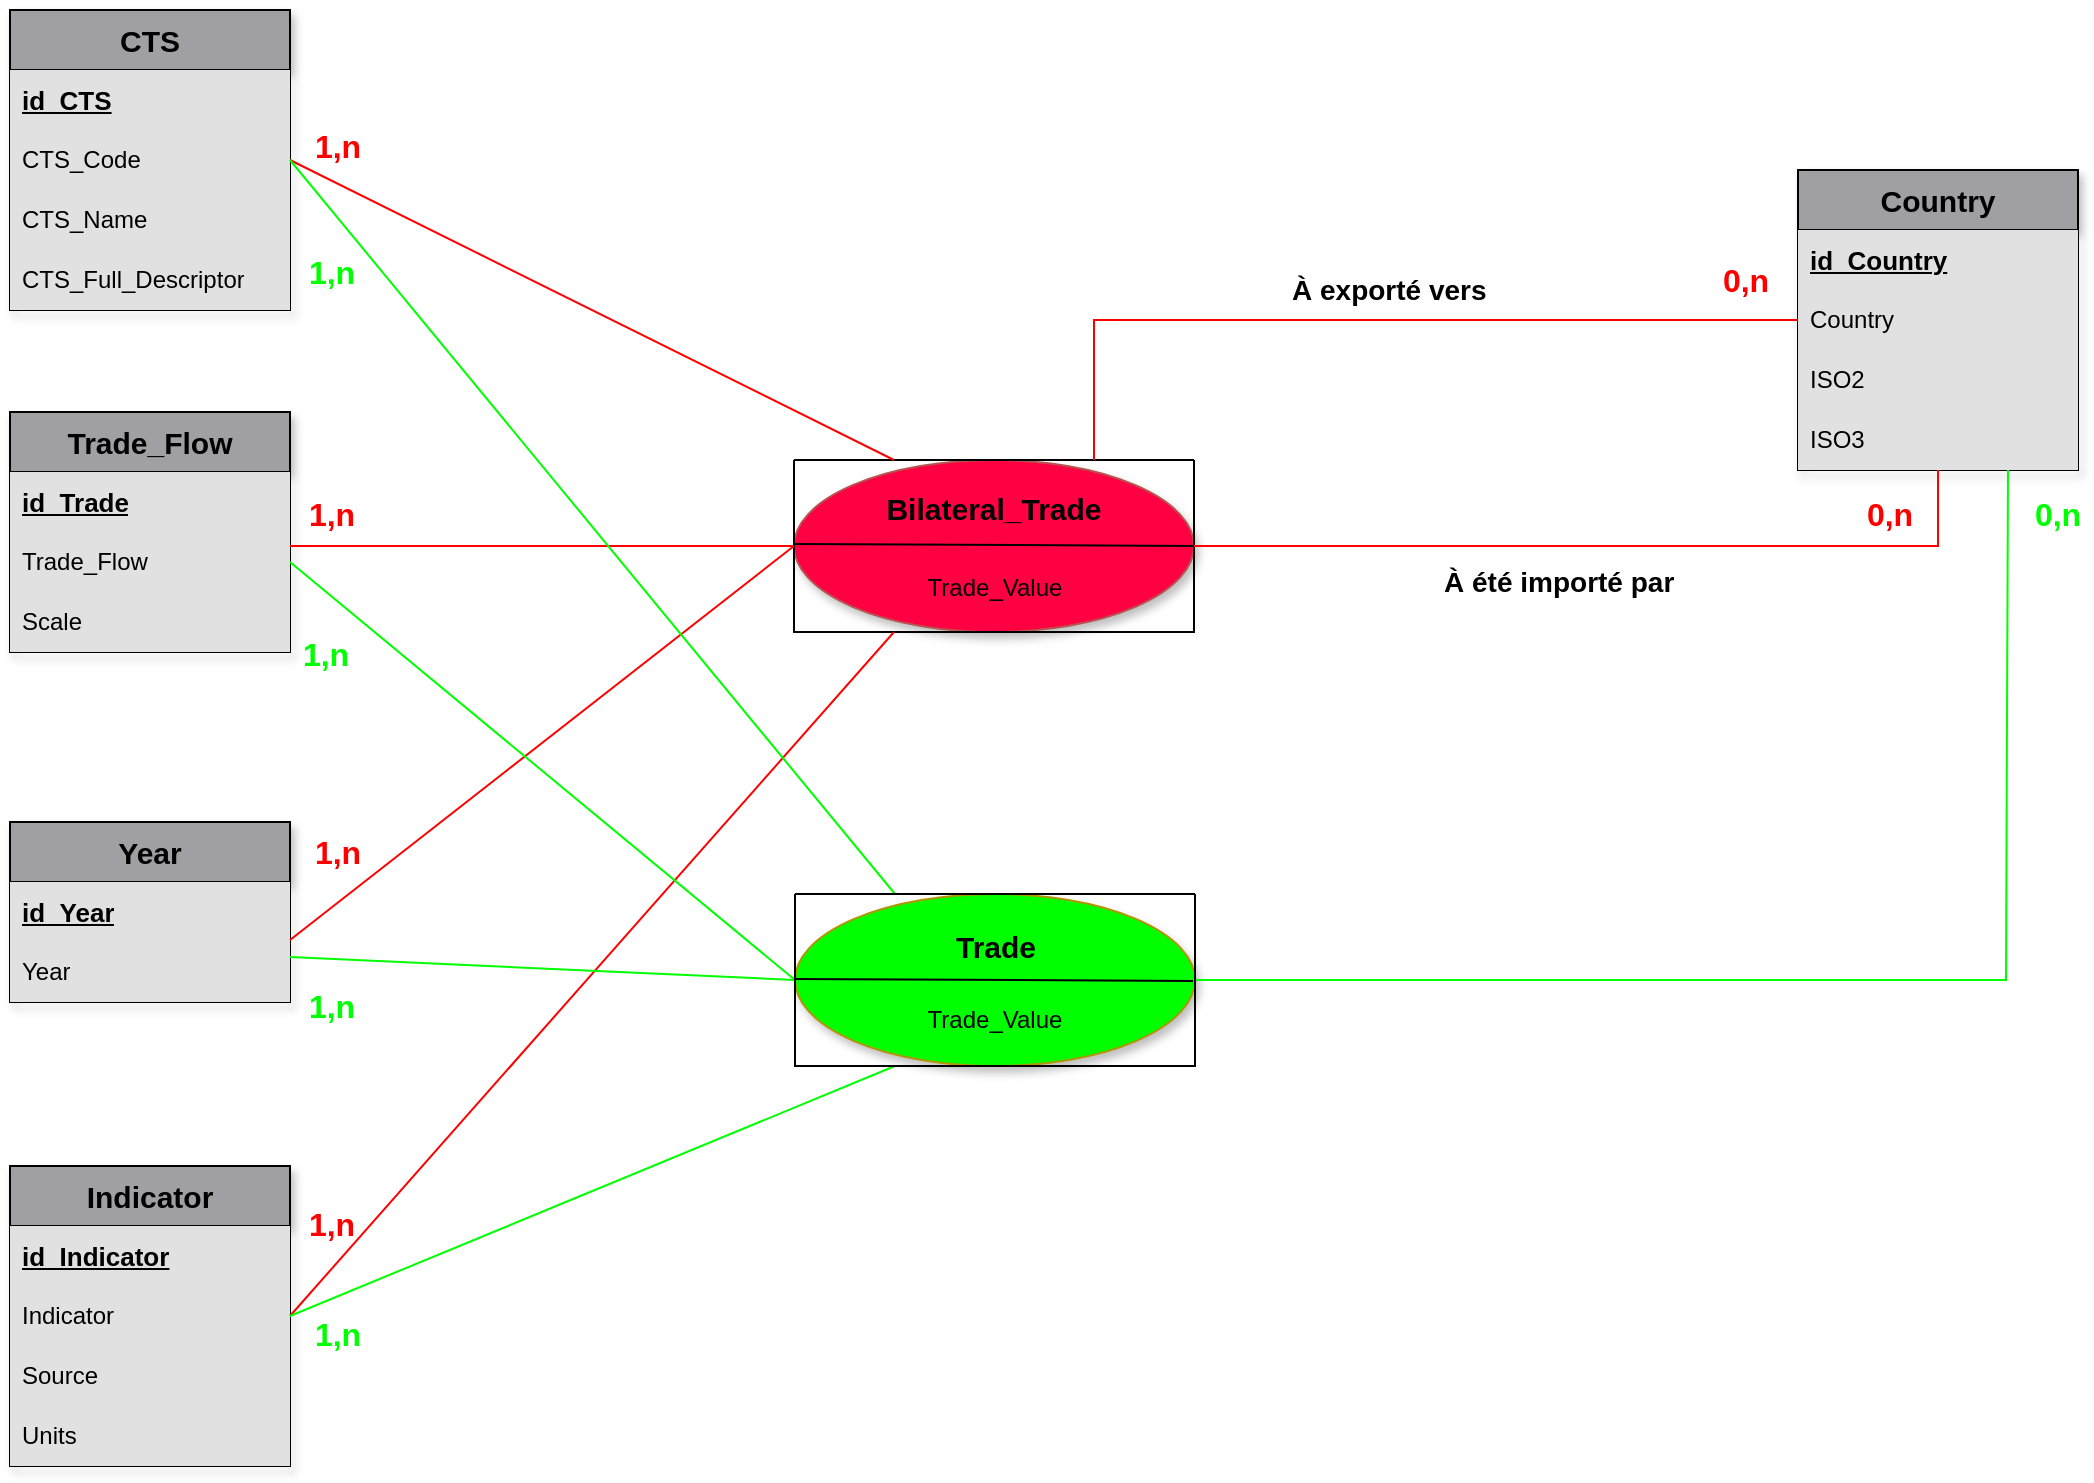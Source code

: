 <mxfile version="27.0.5">
  <diagram name="Page-1" id="a-0GFclCp6H3AJ5fKgZJ">
    <mxGraphModel dx="1423" dy="802" grid="0" gridSize="10" guides="1" tooltips="1" connect="1" arrows="1" fold="1" page="1" pageScale="1" pageWidth="1169" pageHeight="827" math="0" shadow="0">
      <root>
        <mxCell id="0" />
        <mxCell id="1" parent="0" />
        <mxCell id="DziEMJ2fXzBLOX93jEA4-1" value="" style="ellipse;whiteSpace=wrap;html=1;shadow=1;fillColor=#FF0042;strokeColor=#b85450;" parent="1" vertex="1">
          <mxGeometry x="467" y="275" width="200" height="86" as="geometry" />
        </mxCell>
        <mxCell id="DziEMJ2fXzBLOX93jEA4-2" value="" style="endArrow=none;html=1;rounded=0;entryX=1;entryY=0.5;entryDx=0;entryDy=0;" parent="1" target="DziEMJ2fXzBLOX93jEA4-1" edge="1">
          <mxGeometry width="50" height="50" relative="1" as="geometry">
            <mxPoint x="467" y="317" as="sourcePoint" />
            <mxPoint x="517" y="267" as="targetPoint" />
          </mxGeometry>
        </mxCell>
        <mxCell id="DziEMJ2fXzBLOX93jEA4-3" value="&lt;font&gt;Trade_Value&lt;/font&gt;" style="text;html=1;align=center;verticalAlign=middle;whiteSpace=wrap;rounded=0;" parent="1" vertex="1">
          <mxGeometry x="531.5" y="324" width="71" height="30" as="geometry" />
        </mxCell>
        <mxCell id="DziEMJ2fXzBLOX93jEA4-6" value="" style="swimlane;startSize=0;" parent="1" vertex="1">
          <mxGeometry x="467" y="275" width="200" height="86" as="geometry" />
        </mxCell>
        <mxCell id="DziEMJ2fXzBLOX93jEA4-33" value="&lt;h1&gt;&lt;font style=&quot;font-size: 15px;&quot;&gt;Bilateral_Trade&lt;/font&gt;&lt;/h1&gt;" style="text;html=1;align=center;verticalAlign=middle;whiteSpace=wrap;rounded=0;" parent="DziEMJ2fXzBLOX93jEA4-6" vertex="1">
          <mxGeometry x="46" y="7" width="108" height="30" as="geometry" />
        </mxCell>
        <mxCell id="DziEMJ2fXzBLOX93jEA4-8" value="&lt;font style=&quot;font-size: 15px;&quot;&gt;&lt;b&gt;Country&lt;/b&gt;&lt;/font&gt;" style="swimlane;fontStyle=0;childLayout=stackLayout;horizontal=1;startSize=30;horizontalStack=0;resizeParent=1;resizeParentMax=0;resizeLast=0;collapsible=1;marginBottom=0;whiteSpace=wrap;html=1;shadow=1;fillColor=#A0A0A4;strokeColor=#000000;" parent="1" vertex="1">
          <mxGeometry x="969" y="130" width="140" height="150" as="geometry">
            <mxRectangle x="967" y="39" width="93" height="30" as="alternateBounds" />
          </mxGeometry>
        </mxCell>
        <mxCell id="DziEMJ2fXzBLOX93jEA4-9" value="&lt;u&gt;&lt;b&gt;&lt;font style=&quot;font-size: 13px;&quot;&gt;id_Country&lt;/font&gt;&lt;/b&gt;&lt;/u&gt;" style="text;strokeColor=none;fillColor=light-dark(#E1E1E1,#E1E1E1);align=left;verticalAlign=middle;spacingLeft=4;spacingRight=4;overflow=hidden;points=[[0,0.5],[1,0.5]];portConstraint=eastwest;rotatable=0;whiteSpace=wrap;html=1;fontColor=light-dark(#000000, #121212);" parent="DziEMJ2fXzBLOX93jEA4-8" vertex="1">
          <mxGeometry y="30" width="140" height="30" as="geometry" />
        </mxCell>
        <mxCell id="DziEMJ2fXzBLOX93jEA4-10" value="Country" style="text;strokeColor=none;fillColor=light-dark(#E1E1E1,#E1E1E1);align=left;verticalAlign=middle;spacingLeft=4;spacingRight=4;overflow=hidden;points=[[0,0.5],[1,0.5]];portConstraint=eastwest;rotatable=0;whiteSpace=wrap;html=1;fontColor=light-dark(#000000, #121212);" parent="DziEMJ2fXzBLOX93jEA4-8" vertex="1">
          <mxGeometry y="60" width="140" height="30" as="geometry" />
        </mxCell>
        <mxCell id="DziEMJ2fXzBLOX93jEA4-11" value="ISO2" style="text;strokeColor=none;fillColor=light-dark(#E1E1E1,#E1E1E1);align=left;verticalAlign=middle;spacingLeft=4;spacingRight=4;overflow=hidden;points=[[0,0.5],[1,0.5]];portConstraint=eastwest;rotatable=0;whiteSpace=wrap;html=1;fontColor=light-dark(#000000, #121212);" parent="DziEMJ2fXzBLOX93jEA4-8" vertex="1">
          <mxGeometry y="90" width="140" height="30" as="geometry" />
        </mxCell>
        <mxCell id="DziEMJ2fXzBLOX93jEA4-12" value="ISO3" style="text;strokeColor=none;fillColor=light-dark(#E1E1E1,#E1E1E1);align=left;verticalAlign=middle;spacingLeft=4;spacingRight=4;overflow=hidden;points=[[0,0.5],[1,0.5]];portConstraint=eastwest;rotatable=0;whiteSpace=wrap;html=1;fontColor=light-dark(#000000, #121212);" parent="DziEMJ2fXzBLOX93jEA4-8" vertex="1">
          <mxGeometry y="120" width="140" height="30" as="geometry" />
        </mxCell>
        <mxCell id="DziEMJ2fXzBLOX93jEA4-14" value="&lt;b&gt;&lt;font style=&quot;font-size: 15px;&quot;&gt;CTS&lt;/font&gt;&lt;/b&gt;" style="swimlane;fontStyle=0;childLayout=stackLayout;horizontal=1;startSize=30;horizontalStack=0;resizeParent=1;resizeParentMax=0;resizeLast=0;collapsible=1;marginBottom=0;whiteSpace=wrap;html=1;shadow=1;fillColor=#A0A0A4;strokeColor=#000000;" parent="1" vertex="1">
          <mxGeometry x="75" y="50" width="140" height="150" as="geometry" />
        </mxCell>
        <mxCell id="DziEMJ2fXzBLOX93jEA4-15" value="&lt;u&gt;&lt;b&gt;&lt;font style=&quot;font-size: 13px;&quot;&gt;id_CTS&lt;/font&gt;&lt;/b&gt;&lt;/u&gt;" style="text;strokeColor=none;fillColor=light-dark(#E1E1E1,#E1E1E1);align=left;verticalAlign=middle;spacingLeft=4;spacingRight=4;overflow=hidden;points=[[0,0.5],[1,0.5]];portConstraint=eastwest;rotatable=0;whiteSpace=wrap;html=1;fontColor=light-dark(#000000, #121212);" parent="DziEMJ2fXzBLOX93jEA4-14" vertex="1">
          <mxGeometry y="30" width="140" height="30" as="geometry" />
        </mxCell>
        <mxCell id="DziEMJ2fXzBLOX93jEA4-16" value="CTS_Code" style="text;strokeColor=none;fillColor=light-dark(#E1E1E1,#E1E1E1);align=left;verticalAlign=middle;spacingLeft=4;spacingRight=4;overflow=hidden;points=[[0,0.5],[1,0.5]];portConstraint=eastwest;rotatable=0;whiteSpace=wrap;html=1;fontColor=light-dark(#000000, #121212);" parent="DziEMJ2fXzBLOX93jEA4-14" vertex="1">
          <mxGeometry y="60" width="140" height="30" as="geometry" />
        </mxCell>
        <mxCell id="DziEMJ2fXzBLOX93jEA4-17" value="CTS_Name" style="text;strokeColor=none;fillColor=light-dark(#E1E1E1,#E1E1E1);align=left;verticalAlign=middle;spacingLeft=4;spacingRight=4;overflow=hidden;points=[[0,0.5],[1,0.5]];portConstraint=eastwest;rotatable=0;whiteSpace=wrap;html=1;fontColor=light-dark(#000000, #121212);" parent="DziEMJ2fXzBLOX93jEA4-14" vertex="1">
          <mxGeometry y="90" width="140" height="30" as="geometry" />
        </mxCell>
        <mxCell id="DziEMJ2fXzBLOX93jEA4-18" value="CTS_Full_Descriptor" style="text;strokeColor=none;fillColor=light-dark(#E1E1E1,#E1E1E1);align=left;verticalAlign=middle;spacingLeft=4;spacingRight=4;overflow=hidden;points=[[0,0.5],[1,0.5]];portConstraint=eastwest;rotatable=0;whiteSpace=wrap;html=1;fontColor=light-dark(#000000, #121212);" parent="DziEMJ2fXzBLOX93jEA4-14" vertex="1">
          <mxGeometry y="120" width="140" height="30" as="geometry" />
        </mxCell>
        <mxCell id="DziEMJ2fXzBLOX93jEA4-19" value="&lt;font style=&quot;font-size: 15px;&quot;&gt;&lt;b&gt;Indicator&lt;/b&gt;&lt;/font&gt;" style="swimlane;fontStyle=0;childLayout=stackLayout;horizontal=1;startSize=30;horizontalStack=0;resizeParent=1;resizeParentMax=0;resizeLast=0;collapsible=1;marginBottom=0;whiteSpace=wrap;html=1;shadow=1;fillColor=#A0A0A4;strokeColor=#000000;" parent="1" vertex="1">
          <mxGeometry x="75" y="628" width="140" height="150" as="geometry" />
        </mxCell>
        <mxCell id="DziEMJ2fXzBLOX93jEA4-20" value="&lt;font style=&quot;font-size: 13px;&quot;&gt;&lt;b style=&quot;&quot;&gt;&lt;u&gt;id_Indicator&lt;/u&gt;&lt;/b&gt;&lt;/font&gt;" style="text;strokeColor=none;fillColor=light-dark(#E1E1E1,#E1E1E1);align=left;verticalAlign=middle;spacingLeft=4;spacingRight=4;overflow=hidden;points=[[0,0.5],[1,0.5]];portConstraint=eastwest;rotatable=0;whiteSpace=wrap;html=1;fontColor=light-dark(#000000, #121212);" parent="DziEMJ2fXzBLOX93jEA4-19" vertex="1">
          <mxGeometry y="30" width="140" height="30" as="geometry" />
        </mxCell>
        <mxCell id="DziEMJ2fXzBLOX93jEA4-21" value="Indicator" style="text;strokeColor=none;fillColor=light-dark(#E1E1E1,#E1E1E1);align=left;verticalAlign=middle;spacingLeft=4;spacingRight=4;overflow=hidden;points=[[0,0.5],[1,0.5]];portConstraint=eastwest;rotatable=0;whiteSpace=wrap;html=1;fontColor=light-dark(#000000, #121212);" parent="DziEMJ2fXzBLOX93jEA4-19" vertex="1">
          <mxGeometry y="60" width="140" height="30" as="geometry" />
        </mxCell>
        <mxCell id="DziEMJ2fXzBLOX93jEA4-22" value="Source" style="text;strokeColor=none;fillColor=light-dark(#E1E1E1,#E1E1E1);align=left;verticalAlign=middle;spacingLeft=4;spacingRight=4;overflow=hidden;points=[[0,0.5],[1,0.5]];portConstraint=eastwest;rotatable=0;whiteSpace=wrap;html=1;fontColor=light-dark(#000000, #121212);" parent="DziEMJ2fXzBLOX93jEA4-19" vertex="1">
          <mxGeometry y="90" width="140" height="30" as="geometry" />
        </mxCell>
        <mxCell id="DziEMJ2fXzBLOX93jEA4-23" value="Units" style="text;strokeColor=none;fillColor=light-dark(#E1E1E1,#E1E1E1);align=left;verticalAlign=middle;spacingLeft=4;spacingRight=4;overflow=hidden;points=[[0,0.5],[1,0.5]];portConstraint=eastwest;rotatable=0;whiteSpace=wrap;html=1;fontColor=light-dark(#000000, #121212);" parent="DziEMJ2fXzBLOX93jEA4-19" vertex="1">
          <mxGeometry y="120" width="140" height="30" as="geometry" />
        </mxCell>
        <mxCell id="DziEMJ2fXzBLOX93jEA4-25" value="&lt;font style=&quot;font-size: 15px;&quot;&gt;&lt;b&gt;Trade_Flow&lt;/b&gt;&lt;/font&gt;" style="swimlane;fontStyle=0;childLayout=stackLayout;horizontal=1;startSize=30;horizontalStack=0;resizeParent=1;resizeParentMax=0;resizeLast=0;collapsible=1;marginBottom=0;whiteSpace=wrap;html=1;shadow=1;fillColor=#A0A0A4;strokeColor=#000000;" parent="1" vertex="1">
          <mxGeometry x="75" y="251" width="140" height="120" as="geometry" />
        </mxCell>
        <mxCell id="DziEMJ2fXzBLOX93jEA4-26" value="&lt;font style=&quot;font-size: 13px;&quot;&gt;&lt;b&gt;&lt;u&gt;id_Trade&lt;/u&gt;&lt;/b&gt;&lt;/font&gt;" style="text;strokeColor=none;fillColor=light-dark(#E1E1E1,#E1E1E1);align=left;verticalAlign=middle;spacingLeft=4;spacingRight=4;overflow=hidden;points=[[0,0.5],[1,0.5]];portConstraint=eastwest;rotatable=0;whiteSpace=wrap;html=1;fontColor=light-dark(#000000, #121212);" parent="DziEMJ2fXzBLOX93jEA4-25" vertex="1">
          <mxGeometry y="30" width="140" height="30" as="geometry" />
        </mxCell>
        <mxCell id="DziEMJ2fXzBLOX93jEA4-27" value="Trade_Flow" style="text;strokeColor=none;fillColor=light-dark(#E1E1E1,#E1E1E1);align=left;verticalAlign=middle;spacingLeft=4;spacingRight=4;overflow=hidden;points=[[0,0.5],[1,0.5]];portConstraint=eastwest;rotatable=0;whiteSpace=wrap;html=1;fontColor=light-dark(#000000, #121212);" parent="DziEMJ2fXzBLOX93jEA4-25" vertex="1">
          <mxGeometry y="60" width="140" height="30" as="geometry" />
        </mxCell>
        <mxCell id="DziEMJ2fXzBLOX93jEA4-28" value="Scale" style="text;strokeColor=none;fillColor=light-dark(#E1E1E1,#E1E1E1);align=left;verticalAlign=middle;spacingLeft=4;spacingRight=4;overflow=hidden;points=[[0,0.5],[1,0.5]];portConstraint=eastwest;rotatable=0;whiteSpace=wrap;html=1;fontColor=light-dark(#000000, #121212);" parent="DziEMJ2fXzBLOX93jEA4-25" vertex="1">
          <mxGeometry y="90" width="140" height="30" as="geometry" />
        </mxCell>
        <mxCell id="DziEMJ2fXzBLOX93jEA4-29" value="&lt;b&gt;&lt;font style=&quot;font-size: 15px;&quot;&gt;Year&lt;/font&gt;&lt;/b&gt;" style="swimlane;fontStyle=0;childLayout=stackLayout;horizontal=1;startSize=30;horizontalStack=0;resizeParent=1;resizeParentMax=0;resizeLast=0;collapsible=1;marginBottom=0;whiteSpace=wrap;html=1;shadow=1;fillColor=#A0A0A4;strokeColor=#000000;" parent="1" vertex="1">
          <mxGeometry x="75" y="456" width="140" height="90" as="geometry" />
        </mxCell>
        <mxCell id="DziEMJ2fXzBLOX93jEA4-30" value="&lt;font style=&quot;font-size: 13px;&quot;&gt;&lt;b&gt;&lt;u&gt;id_Year&lt;/u&gt;&lt;/b&gt;&lt;/font&gt;" style="text;strokeColor=none;fillColor=light-dark(#E1E1E1,#E1E1E1);align=left;verticalAlign=middle;spacingLeft=4;spacingRight=4;overflow=hidden;points=[[0,0.5],[1,0.5]];portConstraint=eastwest;rotatable=0;whiteSpace=wrap;html=1;fontColor=light-dark(#000000, #121212);" parent="DziEMJ2fXzBLOX93jEA4-29" vertex="1">
          <mxGeometry y="30" width="140" height="30" as="geometry" />
        </mxCell>
        <mxCell id="DziEMJ2fXzBLOX93jEA4-31" value="Year" style="text;strokeColor=none;fillColor=light-dark(#E1E1E1,#E1E1E1);align=left;verticalAlign=middle;spacingLeft=4;spacingRight=4;overflow=hidden;points=[[0,0.5],[1,0.5]];portConstraint=eastwest;rotatable=0;whiteSpace=wrap;html=1;fontColor=light-dark(#000000, #121212);" parent="DziEMJ2fXzBLOX93jEA4-29" vertex="1">
          <mxGeometry y="60" width="140" height="30" as="geometry" />
        </mxCell>
        <mxCell id="DziEMJ2fXzBLOX93jEA4-37" value="" style="endArrow=none;html=1;rounded=0;entryX=0;entryY=0.5;entryDx=0;entryDy=0;fillColor=#e51400;strokeColor=#FF0000;" parent="1" target="DziEMJ2fXzBLOX93jEA4-6" edge="1">
          <mxGeometry width="50" height="50" relative="1" as="geometry">
            <mxPoint x="215" y="318" as="sourcePoint" />
            <mxPoint x="265" y="268" as="targetPoint" />
          </mxGeometry>
        </mxCell>
        <mxCell id="DziEMJ2fXzBLOX93jEA4-38" value="" style="endArrow=none;html=1;rounded=0;entryX=0;entryY=0.5;entryDx=0;entryDy=0;fillColor=#e51400;strokeColor=#FF0000;" parent="1" target="DziEMJ2fXzBLOX93jEA4-6" edge="1">
          <mxGeometry width="50" height="50" relative="1" as="geometry">
            <mxPoint x="215" y="515" as="sourcePoint" />
            <mxPoint x="265" y="465" as="targetPoint" />
          </mxGeometry>
        </mxCell>
        <mxCell id="DziEMJ2fXzBLOX93jEA4-39" value="" style="endArrow=none;html=1;rounded=0;curved=1;exitX=0.25;exitY=0;exitDx=0;exitDy=0;entryX=1;entryY=0.5;entryDx=0;entryDy=0;fillColor=#e51400;strokeColor=#FF0000;" parent="1" source="DziEMJ2fXzBLOX93jEA4-6" target="DziEMJ2fXzBLOX93jEA4-14" edge="1">
          <mxGeometry width="50" height="50" relative="1" as="geometry">
            <mxPoint x="535" y="266" as="sourcePoint" />
            <mxPoint x="585" y="216" as="targetPoint" />
          </mxGeometry>
        </mxCell>
        <mxCell id="DziEMJ2fXzBLOX93jEA4-43" value="" style="endArrow=none;html=1;rounded=0;curved=1;exitX=1;exitY=0.5;exitDx=0;exitDy=0;entryX=0.25;entryY=1;entryDx=0;entryDy=0;fillColor=#e51400;strokeColor=#FF0000;" parent="1" source="DziEMJ2fXzBLOX93jEA4-19" target="DziEMJ2fXzBLOX93jEA4-6" edge="1">
          <mxGeometry width="50" height="50" relative="1" as="geometry">
            <mxPoint x="535" y="522" as="sourcePoint" />
            <mxPoint x="617" y="502" as="targetPoint" />
          </mxGeometry>
        </mxCell>
        <mxCell id="DziEMJ2fXzBLOX93jEA4-46" value="&lt;font style=&quot;font-size: 16px;&quot;&gt;&lt;b&gt;1,n&lt;/b&gt;&lt;/font&gt;" style="text;html=1;align=center;verticalAlign=middle;whiteSpace=wrap;rounded=0;fontColor=#FF0000;" parent="1" vertex="1">
          <mxGeometry x="222" y="103" width="34" height="30" as="geometry" />
        </mxCell>
        <mxCell id="DziEMJ2fXzBLOX93jEA4-47" value="&lt;font style=&quot;font-size: 16px;&quot;&gt;&lt;b&gt;1,n&lt;/b&gt;&lt;/font&gt;" style="text;html=1;align=center;verticalAlign=middle;whiteSpace=wrap;rounded=0;fontColor=#FF0000;" parent="1" vertex="1">
          <mxGeometry x="219" y="287" width="34" height="30" as="geometry" />
        </mxCell>
        <mxCell id="DziEMJ2fXzBLOX93jEA4-49" value="&lt;font style=&quot;font-size: 16px;&quot;&gt;&lt;b&gt;1,n&lt;/b&gt;&lt;/font&gt;" style="text;html=1;align=center;verticalAlign=middle;whiteSpace=wrap;rounded=0;fontColor=#FF0000;" parent="1" vertex="1">
          <mxGeometry x="222" y="456" width="34" height="30" as="geometry" />
        </mxCell>
        <mxCell id="DziEMJ2fXzBLOX93jEA4-52" value="&lt;font style=&quot;font-size: 16px;&quot;&gt;&lt;b&gt;1,n&lt;/b&gt;&lt;/font&gt;" style="text;html=1;align=center;verticalAlign=middle;whiteSpace=wrap;rounded=0;fontColor=#FF0000;" parent="1" vertex="1">
          <mxGeometry x="219" y="642" width="34" height="30" as="geometry" />
        </mxCell>
        <mxCell id="DziEMJ2fXzBLOX93jEA4-54" value="&lt;font style=&quot;font-size: 16px;&quot;&gt;&lt;b&gt;0,n&lt;/b&gt;&lt;/font&gt;" style="text;html=1;align=center;verticalAlign=middle;whiteSpace=wrap;rounded=0;fontColor=#FF0000;" parent="1" vertex="1">
          <mxGeometry x="998" y="287" width="34" height="30" as="geometry" />
        </mxCell>
        <mxCell id="DziEMJ2fXzBLOX93jEA4-57" value="&lt;font style=&quot;font-size: 16px;&quot;&gt;&lt;b&gt;0,n&lt;/b&gt;&lt;/font&gt;" style="text;html=1;align=center;verticalAlign=middle;whiteSpace=wrap;rounded=0;fontColor=#FF0000;" parent="1" vertex="1">
          <mxGeometry x="926" y="170" width="34" height="30" as="geometry" />
        </mxCell>
        <mxCell id="DziEMJ2fXzBLOX93jEA4-58" value="" style="endArrow=none;html=1;rounded=0;elbow=vertical;entryX=0;entryY=0.5;entryDx=0;entryDy=0;exitX=0.75;exitY=0;exitDx=0;exitDy=0;fillColor=#e51400;strokeColor=#FF0000;" parent="1" source="DziEMJ2fXzBLOX93jEA4-6" target="DziEMJ2fXzBLOX93jEA4-10" edge="1">
          <mxGeometry width="50" height="50" relative="1" as="geometry">
            <mxPoint x="662" y="223" as="sourcePoint" />
            <mxPoint x="735" y="375" as="targetPoint" />
            <Array as="points">
              <mxPoint x="617" y="205" />
            </Array>
          </mxGeometry>
        </mxCell>
        <mxCell id="DziEMJ2fXzBLOX93jEA4-59" value="" style="endArrow=none;html=1;rounded=0;elbow=vertical;entryX=0.5;entryY=1;entryDx=0;entryDy=0;exitX=1;exitY=0.5;exitDx=0;exitDy=0;fillColor=#e51400;strokeColor=#FF0000;" parent="1" source="DziEMJ2fXzBLOX93jEA4-6" target="DziEMJ2fXzBLOX93jEA4-8" edge="1">
          <mxGeometry width="50" height="50" relative="1" as="geometry">
            <mxPoint x="685" y="430" as="sourcePoint" />
            <mxPoint x="988" y="430" as="targetPoint" />
            <Array as="points">
              <mxPoint x="1039" y="318" />
            </Array>
          </mxGeometry>
        </mxCell>
        <mxCell id="blyvKuEIATfr2L7U5BEh-2" value="" style="ellipse;whiteSpace=wrap;html=1;shadow=1;fillColor=#00FF00;strokeColor=#B09500;fontColor=#000000;" parent="1" vertex="1">
          <mxGeometry x="467.5" y="492" width="200" height="86" as="geometry" />
        </mxCell>
        <mxCell id="blyvKuEIATfr2L7U5BEh-3" value="&lt;span style=&quot;font-size: 15px;&quot;&gt;&lt;b&gt;Trade&lt;/b&gt;&lt;/span&gt;" style="text;html=1;align=center;verticalAlign=middle;whiteSpace=wrap;rounded=0;" parent="1" vertex="1">
          <mxGeometry x="513.5" y="503" width="108" height="30" as="geometry" />
        </mxCell>
        <mxCell id="blyvKuEIATfr2L7U5BEh-4" value="" style="endArrow=none;html=1;rounded=0;entryX=1;entryY=0.5;entryDx=0;entryDy=0;" parent="1" edge="1">
          <mxGeometry width="50" height="50" relative="1" as="geometry">
            <mxPoint x="466.5" y="534.47" as="sourcePoint" />
            <mxPoint x="666.5" y="535.47" as="targetPoint" />
          </mxGeometry>
        </mxCell>
        <mxCell id="blyvKuEIATfr2L7U5BEh-5" value="&lt;font&gt;Trade_Value&lt;/font&gt;" style="text;html=1;align=center;verticalAlign=middle;whiteSpace=wrap;rounded=0;" parent="1" vertex="1">
          <mxGeometry x="531.5" y="540" width="71" height="30" as="geometry" />
        </mxCell>
        <mxCell id="blyvKuEIATfr2L7U5BEh-7" value="" style="endArrow=none;html=1;rounded=0;exitX=1;exitY=0.5;exitDx=0;exitDy=0;entryX=0.25;entryY=0;entryDx=0;entryDy=0;fillColor=#e3c800;strokeColor=#00FF00;fontColor=#00FF00;" parent="1" source="DziEMJ2fXzBLOX93jEA4-16" target="lczaUUoL5BLcjO4p2BdJ-1" edge="1">
          <mxGeometry width="50" height="50" relative="1" as="geometry">
            <mxPoint x="551" y="399" as="sourcePoint" />
            <mxPoint x="601" y="349" as="targetPoint" />
          </mxGeometry>
        </mxCell>
        <mxCell id="blyvKuEIATfr2L7U5BEh-8" value="" style="endArrow=none;html=1;rounded=0;exitX=1;exitY=0.5;exitDx=0;exitDy=0;fillColor=#e3c800;strokeColor=#00FF00;fontColor=#00FF00;entryX=0;entryY=0.5;entryDx=0;entryDy=0;" parent="1" source="DziEMJ2fXzBLOX93jEA4-27" target="lczaUUoL5BLcjO4p2BdJ-1" edge="1">
          <mxGeometry width="50" height="50" relative="1" as="geometry">
            <mxPoint x="551" y="399" as="sourcePoint" />
            <mxPoint x="455" y="544" as="targetPoint" />
          </mxGeometry>
        </mxCell>
        <mxCell id="blyvKuEIATfr2L7U5BEh-10" value="" style="endArrow=none;html=1;rounded=0;entryX=0;entryY=0.5;entryDx=0;entryDy=0;exitX=1;exitY=0.75;exitDx=0;exitDy=0;fillColor=#e3c800;strokeColor=#00FF00;fontColor=#00FF00;" parent="1" source="DziEMJ2fXzBLOX93jEA4-29" target="lczaUUoL5BLcjO4p2BdJ-1" edge="1">
          <mxGeometry width="50" height="50" relative="1" as="geometry">
            <mxPoint x="271" y="529" as="sourcePoint" />
            <mxPoint x="321" y="479" as="targetPoint" />
          </mxGeometry>
        </mxCell>
        <mxCell id="blyvKuEIATfr2L7U5BEh-11" value="" style="endArrow=none;html=1;rounded=0;entryX=0.25;entryY=1;entryDx=0;entryDy=0;exitX=1;exitY=0.5;exitDx=0;exitDy=0;strokeColor=#00FF00;fontColor=#00FF00;" parent="1" source="DziEMJ2fXzBLOX93jEA4-19" target="lczaUUoL5BLcjO4p2BdJ-1" edge="1">
          <mxGeometry width="50" height="50" relative="1" as="geometry">
            <mxPoint x="286" y="684" as="sourcePoint" />
            <mxPoint x="336" y="634" as="targetPoint" />
          </mxGeometry>
        </mxCell>
        <mxCell id="blyvKuEIATfr2L7U5BEh-13" value="" style="endArrow=none;html=1;rounded=0;entryX=0.75;entryY=1;entryDx=0;entryDy=0;strokeColor=#00FF00;fontColor=#00FF00;exitX=1;exitY=0.5;exitDx=0;exitDy=0;" parent="1" source="blyvKuEIATfr2L7U5BEh-2" target="DziEMJ2fXzBLOX93jEA4-8" edge="1">
          <mxGeometry width="50" height="50" relative="1" as="geometry">
            <mxPoint x="689" y="525" as="sourcePoint" />
            <mxPoint x="1091" y="316" as="targetPoint" />
            <Array as="points">
              <mxPoint x="1073" y="535" />
            </Array>
          </mxGeometry>
        </mxCell>
        <mxCell id="blyvKuEIATfr2L7U5BEh-15" value="&lt;font style=&quot;font-size: 16px;&quot;&gt;&lt;b&gt;1,n&lt;/b&gt;&lt;/font&gt;" style="text;html=1;align=center;verticalAlign=middle;whiteSpace=wrap;rounded=0;fontColor=#00FF00;" parent="1" vertex="1">
          <mxGeometry x="219" y="166" width="34" height="30" as="geometry" />
        </mxCell>
        <mxCell id="blyvKuEIATfr2L7U5BEh-16" value="&lt;font style=&quot;font-size: 16px;&quot;&gt;&lt;b&gt;1,n&lt;/b&gt;&lt;/font&gt;" style="text;html=1;align=center;verticalAlign=middle;whiteSpace=wrap;rounded=0;fontColor=#00FF00;" parent="1" vertex="1">
          <mxGeometry x="216" y="357" width="34" height="30" as="geometry" />
        </mxCell>
        <mxCell id="blyvKuEIATfr2L7U5BEh-17" value="&lt;font style=&quot;font-size: 16px;&quot;&gt;&lt;b&gt;1,n&lt;/b&gt;&lt;/font&gt;" style="text;html=1;align=center;verticalAlign=middle;whiteSpace=wrap;rounded=0;fontColor=#00FF00;" parent="1" vertex="1">
          <mxGeometry x="219" y="533" width="34" height="30" as="geometry" />
        </mxCell>
        <mxCell id="blyvKuEIATfr2L7U5BEh-18" value="&lt;font style=&quot;font-size: 16px;&quot;&gt;&lt;b&gt;1,n&lt;/b&gt;&lt;/font&gt;" style="text;html=1;align=center;verticalAlign=middle;whiteSpace=wrap;rounded=0;fontColor=#00FF00;" parent="1" vertex="1">
          <mxGeometry x="222" y="697" width="34" height="30" as="geometry" />
        </mxCell>
        <mxCell id="blyvKuEIATfr2L7U5BEh-19" value="&lt;font style=&quot;font-size: 16px;&quot;&gt;&lt;b&gt;0,n&lt;/b&gt;&lt;/font&gt;" style="text;html=1;align=center;verticalAlign=middle;whiteSpace=wrap;rounded=0;fontColor=#00FF00;" parent="1" vertex="1">
          <mxGeometry x="1082" y="287" width="34" height="30" as="geometry" />
        </mxCell>
        <mxCell id="lczaUUoL5BLcjO4p2BdJ-1" value="" style="swimlane;startSize=0;" parent="1" vertex="1">
          <mxGeometry x="467.5" y="492" width="200" height="86" as="geometry" />
        </mxCell>
        <mxCell id="MhBWgS3ZwzfCVxWfvs8p-1" value="&lt;strong data-start=&quot;677&quot; data-end=&quot;695&quot;&gt;&lt;font style=&quot;font-size: 14px;&quot;&gt;&lt;span style=&quot;&quot; class=&quot;_fadeIn_m1hgl_8&quot;&gt;À&amp;nbsp;&lt;/span&gt;&lt;span style=&quot;&quot; class=&quot;_fadeIn_m1hgl_8&quot;&gt;exporté &lt;/span&gt;&lt;span style=&quot;&quot; class=&quot;_fadeIn_m1hgl_8&quot;&gt;vers&lt;/span&gt;&lt;/font&gt;&lt;/strong&gt;&lt;span class=&quot;_fadeIn_m1hgl_8&quot;&gt; &lt;/span&gt;" style="text;whiteSpace=wrap;html=1;" vertex="1" parent="1">
          <mxGeometry x="714" y="175" width="101" height="27" as="geometry" />
        </mxCell>
        <mxCell id="MhBWgS3ZwzfCVxWfvs8p-2" value="&lt;font style=&quot;font-size: 14px;&quot;&gt;&lt;b&gt;&lt;span style=&quot;&quot; class=&quot;_fadeIn_m1hgl_8&quot;&gt;À&amp;nbsp;&lt;/span&gt;&lt;span style=&quot;&quot; class=&quot;_fadeIn_m1hgl_8&quot;&gt;été &lt;/span&gt;&lt;span style=&quot;&quot; class=&quot;_fadeIn_m1hgl_8&quot;&gt;importé &lt;/span&gt;&lt;span style=&quot;&quot; class=&quot;_fadeIn_m1hgl_8&quot;&gt;par&lt;/span&gt;&lt;/b&gt;&lt;/font&gt;" style="text;whiteSpace=wrap;html=1;" vertex="1" parent="1">
          <mxGeometry x="790" y="321" width="130" height="30" as="geometry" />
        </mxCell>
      </root>
    </mxGraphModel>
  </diagram>
</mxfile>
